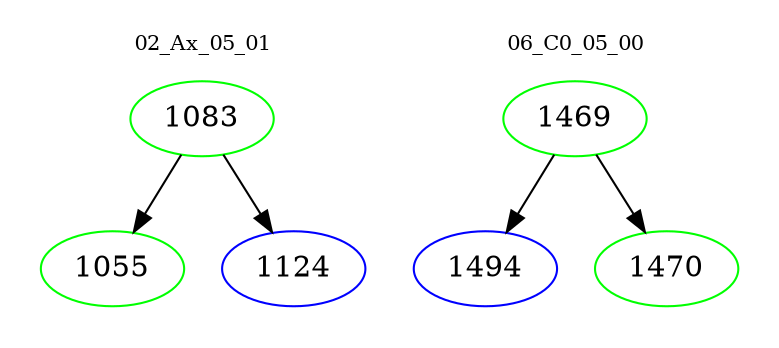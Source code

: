 digraph{
subgraph cluster_0 {
color = white
label = "02_Ax_05_01";
fontsize=10;
T0_1083 [label="1083", color="green"]
T0_1083 -> T0_1055 [color="black"]
T0_1055 [label="1055", color="green"]
T0_1083 -> T0_1124 [color="black"]
T0_1124 [label="1124", color="blue"]
}
subgraph cluster_1 {
color = white
label = "06_C0_05_00";
fontsize=10;
T1_1469 [label="1469", color="green"]
T1_1469 -> T1_1494 [color="black"]
T1_1494 [label="1494", color="blue"]
T1_1469 -> T1_1470 [color="black"]
T1_1470 [label="1470", color="green"]
}
}
